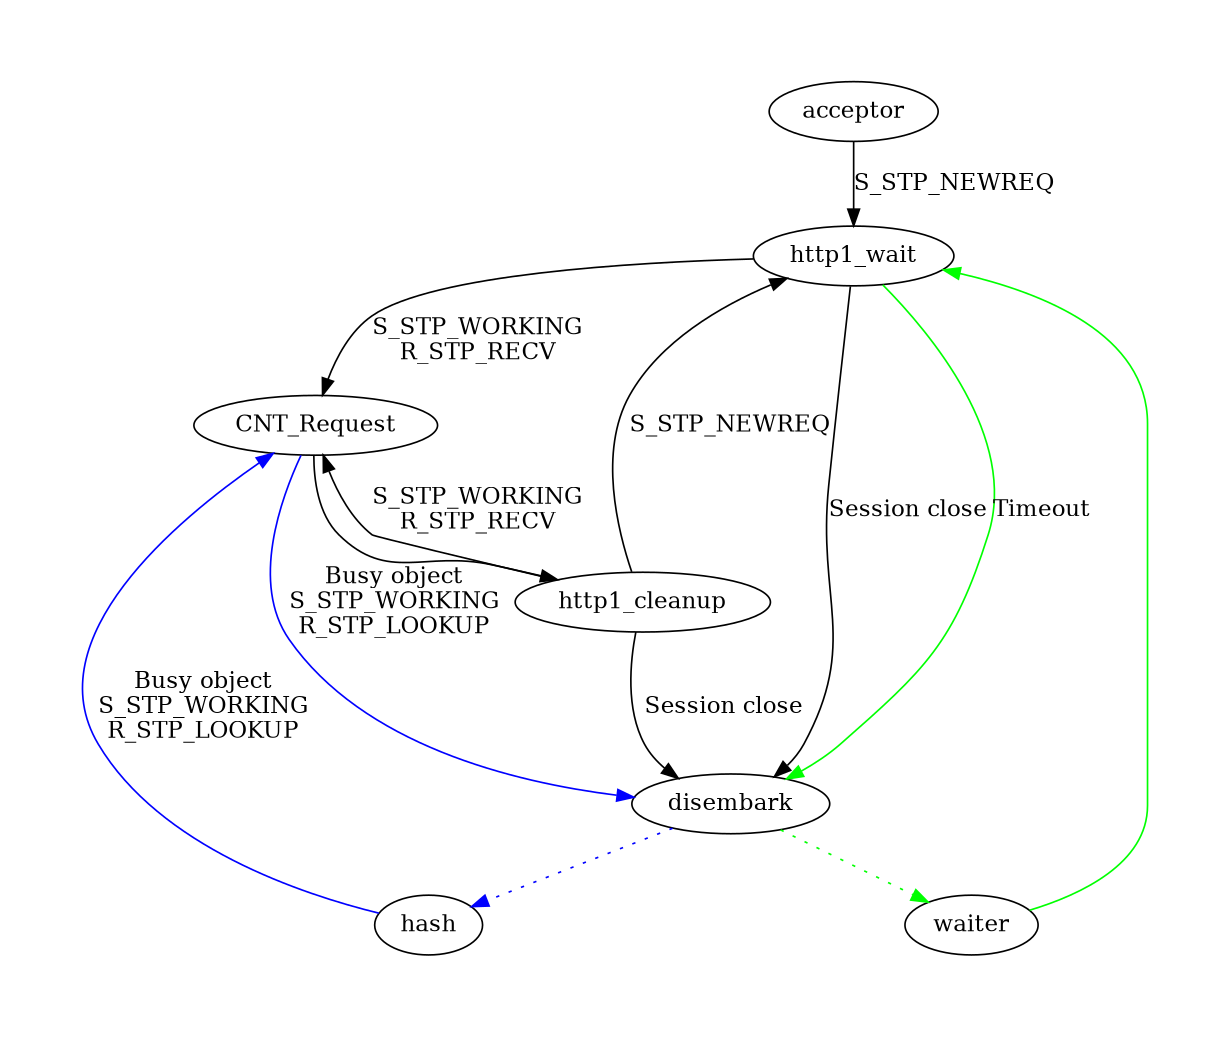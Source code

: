 	digraph vcl_center {
		size="7.2,10.5"
		margin="0.5"
		center="1"

	acceptor -> http1_wait [label=S_STP_NEWREQ, align=center]
	hash -> CNT_Request [label="Busy object\nS_STP_WORKING\nR_STP_LOOKUP"
		color=blue]
	disembark -> hash [style=dotted, color=blue]
	http1_wait -> CNT_Request [label="S_STP_WORKING\nR_STP_RECV"]
	http1_wait -> disembark [label="Session close"]
	http1_wait -> disembark [label="Timeout" color=green]
	disembark -> waiter [style=dotted, color=green]
	waiter -> http1_wait [color=green]
	CNT_Request -> disembark
		[label="Busy object\nS_STP_WORKING\nR_STP_LOOKUP" color=blue]
	CNT_Request -> http1_cleanup
	http1_cleanup -> disembark [label="Session close"]
	http1_cleanup -> CNT_Request [label="S_STP_WORKING\nR_STP_RECV"]
	http1_cleanup -> http1_wait [label="S_STP_NEWREQ"]

	}
